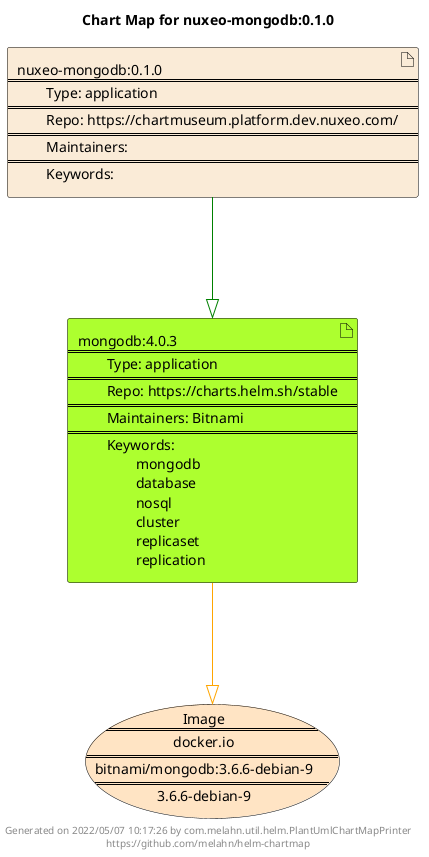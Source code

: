 @startuml
skinparam linetype ortho
skinparam backgroundColor white
skinparam usecaseBorderColor black
skinparam usecaseArrowColor LightSlateGray
skinparam artifactBorderColor black
skinparam artifactArrowColor LightSlateGray

title Chart Map for nuxeo-mongodb:0.1.0

'There are 2 referenced Helm Charts
artifact "mongodb:4.0.3\n====\n\tType: application\n====\n\tRepo: https://charts.helm.sh/stable\n====\n\tMaintainers: Bitnami\n====\n\tKeywords: \n\t\tmongodb\n\t\tdatabase\n\t\tnosql\n\t\tcluster\n\t\treplicaset\n\t\treplication" as mongodb_4_0_3 #GreenYellow
artifact "nuxeo-mongodb:0.1.0\n====\n\tType: application\n====\n\tRepo: https://chartmuseum.platform.dev.nuxeo.com/\n====\n\tMaintainers: \n====\n\tKeywords: " as nuxeo_mongodb_0_1_0 #AntiqueWhite

'There is one referenced Docker Image
usecase "Image\n====\ndocker.io\n====\nbitnami/mongodb:3.6.6-debian-9\n====\n3.6.6-debian-9" as docker_io_bitnami_mongodb_3_6_6_debian_9 #Bisque

'Chart Dependencies
nuxeo_mongodb_0_1_0--[#green]-|>mongodb_4_0_3
mongodb_4_0_3--[#orange]-|>docker_io_bitnami_mongodb_3_6_6_debian_9

center footer Generated on 2022/05/07 10:17:26 by com.melahn.util.helm.PlantUmlChartMapPrinter\nhttps://github.com/melahn/helm-chartmap
@enduml
